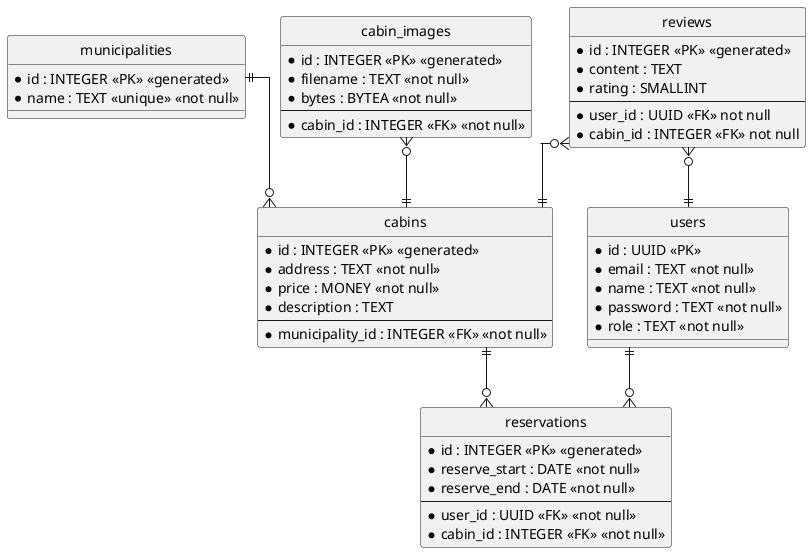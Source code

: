@startuml DB DIAGRAM

hide circle
skinparam linetype ortho

entity users {
  * id : UUID <<PK>>
  * email : TEXT <<not null>>
  * name : TEXT <<not null>>
  * password : TEXT <<not null>>
  * role : TEXT <<not null>>
}

entity municipalities {
  * id : INTEGER <<PK>> <<generated>>
  * name : TEXT <<unique>> <<not null>>
}

entity cabins {
  * id : INTEGER <<PK>> <<generated>>
  * address : TEXT <<not null>>
  * price : MONEY <<not null>>
  * description : TEXT
  ---
  * municipality_id : INTEGER <<FK>> <<not null>>
}

entity reviews {
  * id : INTEGER <<PK>> <<generated>>
  * content : TEXT
  * rating : SMALLINT
  ---
  * user_id : UUID <<FK>> not null
  * cabin_id : INTEGER <<FK>> not null
}

entity reservations {
  * id : INTEGER <<PK>> <<generated>>
  * reserve_start : DATE <<not null>>
  * reserve_end : DATE <<not null>>
  ---
  * user_id : UUID <<FK>> <<not null>>
  * cabin_id : INTEGER <<FK>> <<not null>>
}

entity cabin_images {
  * id : INTEGER <<PK>> <<generated>>
  * filename : TEXT <<not null>>
  * bytes : BYTEA <<not null>>
  ---
  * cabin_id : INTEGER <<FK>> <<not null>>
}

cabins ||--o{ reservations
users ||--o{ reservations
cabin_images }o--|| cabins
reviews }o--|| cabins
reviews }o--|| users
municipalities ||--o{ cabins

@enduml
